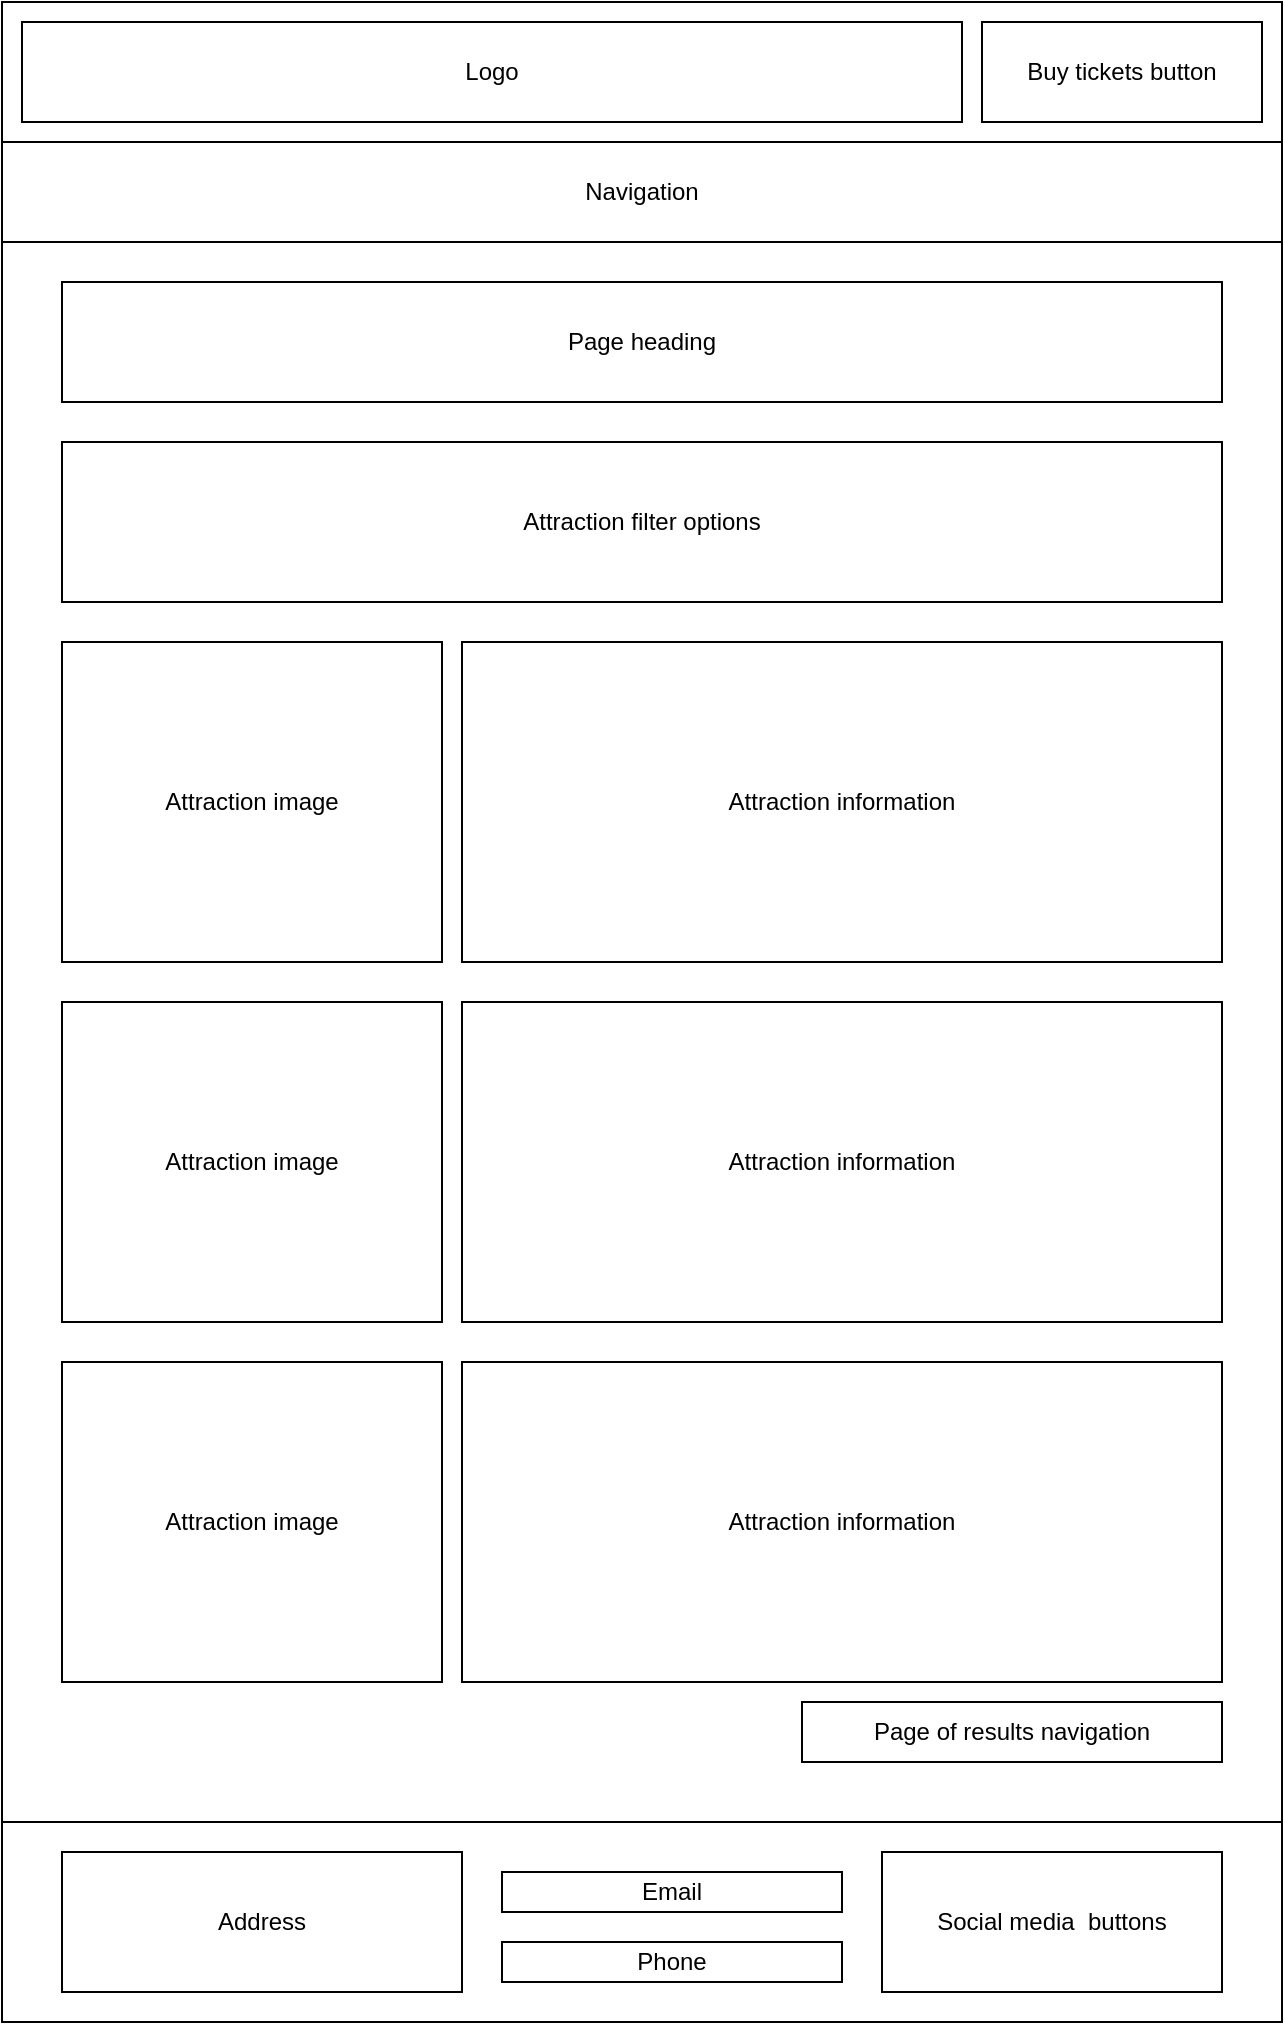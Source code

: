 <mxfile version="13.10.0" type="github">
  <diagram id="9Hw6Vr-7h3pMYh5VBa0q" name="Page-1">
    <mxGraphModel dx="1087" dy="1061" grid="1" gridSize="10" guides="1" tooltips="1" connect="0" arrows="0" fold="1" page="1" pageScale="1" pageWidth="827" pageHeight="1169" math="0" shadow="0">
      <root>
        <mxCell id="0" />
        <mxCell id="1" parent="0" />
        <mxCell id="IbGQemOW2Y28JKWkVA5o-4" value="" style="rounded=0;whiteSpace=wrap;html=1;" parent="1" vertex="1">
          <mxGeometry x="94" y="170" width="640" height="790" as="geometry" />
        </mxCell>
        <mxCell id="IbGQemOW2Y28JKWkVA5o-5" value="" style="rounded=0;whiteSpace=wrap;html=1;" parent="1" vertex="1">
          <mxGeometry x="94" y="960" width="640" height="100" as="geometry" />
        </mxCell>
        <mxCell id="IbGQemOW2Y28JKWkVA5o-24" value="Address" style="rounded=0;whiteSpace=wrap;html=1;" parent="1" vertex="1">
          <mxGeometry x="124" y="975" width="200" height="70" as="geometry" />
        </mxCell>
        <mxCell id="IbGQemOW2Y28JKWkVA5o-25" value="Email" style="rounded=0;whiteSpace=wrap;html=1;" parent="1" vertex="1">
          <mxGeometry x="344" y="985" width="170" height="20" as="geometry" />
        </mxCell>
        <mxCell id="IbGQemOW2Y28JKWkVA5o-26" value="Phone" style="rounded=0;whiteSpace=wrap;html=1;" parent="1" vertex="1">
          <mxGeometry x="344" y="1020" width="170" height="20" as="geometry" />
        </mxCell>
        <mxCell id="KosM86OykD-GGUn84nff-3" value="Social media&amp;nbsp; buttons" style="rounded=0;whiteSpace=wrap;html=1;" parent="1" vertex="1">
          <mxGeometry x="534" y="975" width="170" height="70" as="geometry" />
        </mxCell>
        <mxCell id="QhI4gByAdpFaVDs14N9i-1" value="Attraction filter options" style="rounded=0;whiteSpace=wrap;html=1;" parent="1" vertex="1">
          <mxGeometry x="124" y="270" width="580" height="80" as="geometry" />
        </mxCell>
        <mxCell id="QhI4gByAdpFaVDs14N9i-11" value="Page of results navigation" style="rounded=0;whiteSpace=wrap;html=1;" parent="1" vertex="1">
          <mxGeometry x="494" y="900" width="210" height="30" as="geometry" />
        </mxCell>
        <mxCell id="QhI4gByAdpFaVDs14N9i-13" value="Attraction image" style="rounded=0;whiteSpace=wrap;html=1;" parent="1" vertex="1">
          <mxGeometry x="124" y="370" width="190" height="160" as="geometry" />
        </mxCell>
        <mxCell id="QhI4gByAdpFaVDs14N9i-14" value="Attraction information" style="rounded=0;whiteSpace=wrap;html=1;" parent="1" vertex="1">
          <mxGeometry x="324" y="370" width="380" height="160" as="geometry" />
        </mxCell>
        <mxCell id="QhI4gByAdpFaVDs14N9i-15" value="Attraction image" style="rounded=0;whiteSpace=wrap;html=1;" parent="1" vertex="1">
          <mxGeometry x="124" y="550" width="190" height="160" as="geometry" />
        </mxCell>
        <mxCell id="QhI4gByAdpFaVDs14N9i-16" value="Attraction information" style="rounded=0;whiteSpace=wrap;html=1;" parent="1" vertex="1">
          <mxGeometry x="324" y="550" width="380" height="160" as="geometry" />
        </mxCell>
        <mxCell id="QhI4gByAdpFaVDs14N9i-17" value="Attraction image" style="rounded=0;whiteSpace=wrap;html=1;" parent="1" vertex="1">
          <mxGeometry x="124" y="730" width="190" height="160" as="geometry" />
        </mxCell>
        <mxCell id="QhI4gByAdpFaVDs14N9i-18" value="Attraction information" style="rounded=0;whiteSpace=wrap;html=1;" parent="1" vertex="1">
          <mxGeometry x="324" y="730" width="380" height="160" as="geometry" />
        </mxCell>
        <mxCell id="XUx2HdtIRyx-RT4Lycc--1" value="" style="rounded=0;whiteSpace=wrap;html=1;" parent="1" vertex="1">
          <mxGeometry x="94" y="50" width="640" height="70" as="geometry" />
        </mxCell>
        <mxCell id="XUx2HdtIRyx-RT4Lycc--2" value="Logo" style="rounded=0;whiteSpace=wrap;html=1;" parent="1" vertex="1">
          <mxGeometry x="104" y="60" width="470" height="50" as="geometry" />
        </mxCell>
        <mxCell id="XUx2HdtIRyx-RT4Lycc--3" value="Navigation" style="rounded=0;whiteSpace=wrap;html=1;" parent="1" vertex="1">
          <mxGeometry x="94" y="120" width="640" height="50" as="geometry" />
        </mxCell>
        <mxCell id="XUx2HdtIRyx-RT4Lycc--4" value="Buy tickets button" style="rounded=0;whiteSpace=wrap;html=1;" parent="1" vertex="1">
          <mxGeometry x="584" y="60" width="140" height="50" as="geometry" />
        </mxCell>
        <mxCell id="XUx2HdtIRyx-RT4Lycc--5" value="Page heading" style="rounded=0;whiteSpace=wrap;html=1;" parent="1" vertex="1">
          <mxGeometry x="124" y="190" width="580" height="60" as="geometry" />
        </mxCell>
      </root>
    </mxGraphModel>
  </diagram>
</mxfile>
